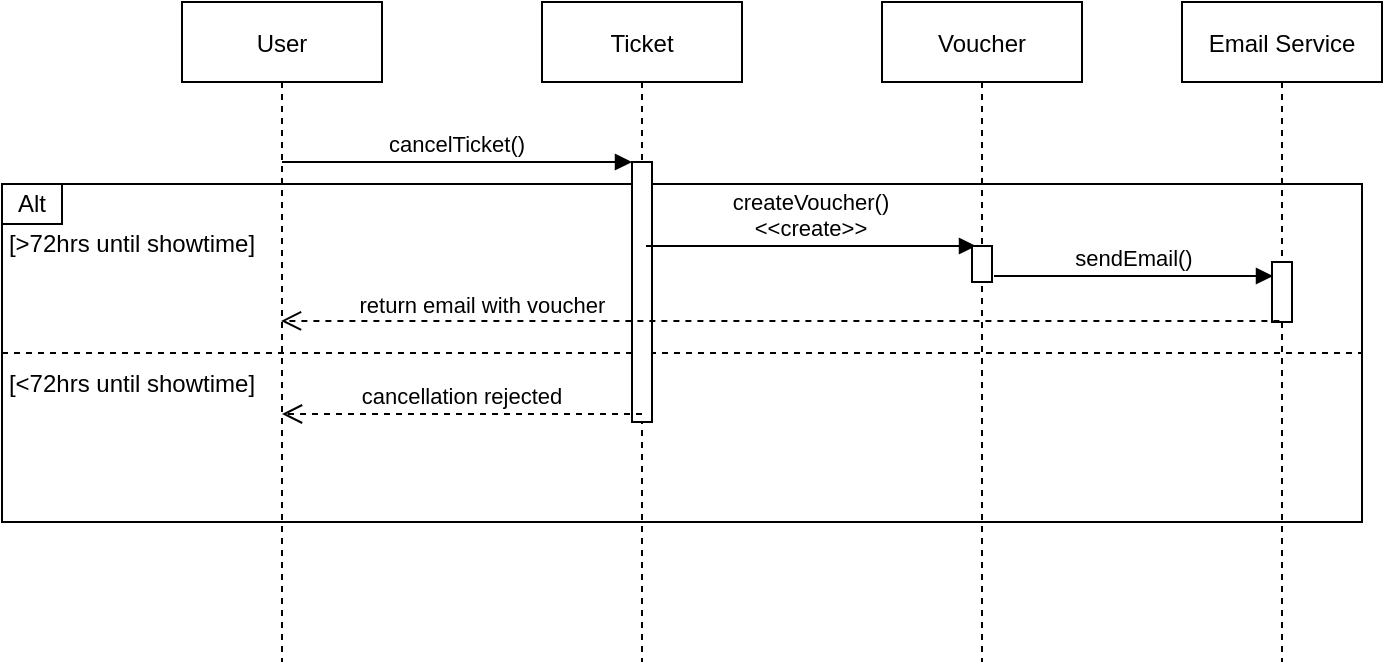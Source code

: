 <mxfile version="20.3.0" type="device"><diagram id="kgpKYQtTHZ0yAKxKKP6v" name="Page-1"><mxGraphModel dx="1006" dy="788" grid="1" gridSize="10" guides="1" tooltips="1" connect="1" arrows="1" fold="1" page="1" pageScale="1" pageWidth="850" pageHeight="1100" math="0" shadow="0"><root><mxCell id="0"/><mxCell id="1" parent="0"/><mxCell id="Nx-8yYZ9GbH68NqBofk0-1" value="" style="rounded=0;whiteSpace=wrap;html=1;" parent="1" vertex="1"><mxGeometry x="30" y="171" width="680" height="169" as="geometry"/></mxCell><mxCell id="Nx-8yYZ9GbH68NqBofk0-3" value="" style="endArrow=none;dashed=1;html=1;rounded=0;exitX=0;exitY=0.5;exitDx=0;exitDy=0;entryX=1;entryY=0.5;entryDx=0;entryDy=0;" parent="1" source="Nx-8yYZ9GbH68NqBofk0-1" target="Nx-8yYZ9GbH68NqBofk0-1" edge="1"><mxGeometry width="50" height="50" relative="1" as="geometry"><mxPoint x="250" y="271" as="sourcePoint"/><mxPoint x="300" y="221" as="targetPoint"/></mxGeometry></mxCell><mxCell id="Nx-8yYZ9GbH68NqBofk0-5" value="[&amp;gt;72hrs until showtime]" style="text;html=1;strokeColor=none;fillColor=none;align=center;verticalAlign=middle;whiteSpace=wrap;rounded=0;" parent="1" vertex="1"><mxGeometry x="30" y="186" width="130" height="30" as="geometry"/></mxCell><mxCell id="Nx-8yYZ9GbH68NqBofk0-6" value="Alt" style="rounded=0;whiteSpace=wrap;html=1;" parent="1" vertex="1"><mxGeometry x="30" y="171" width="30" height="20" as="geometry"/></mxCell><mxCell id="Nx-8yYZ9GbH68NqBofk0-7" value="[&amp;lt;72hrs until showtime]" style="text;html=1;strokeColor=none;fillColor=none;align=center;verticalAlign=middle;whiteSpace=wrap;rounded=0;" parent="1" vertex="1"><mxGeometry x="30" y="256" width="130" height="30" as="geometry"/></mxCell><mxCell id="3nuBFxr9cyL0pnOWT2aG-1" value="User" style="shape=umlLifeline;perimeter=lifelinePerimeter;container=1;collapsible=0;recursiveResize=0;rounded=0;shadow=0;strokeWidth=1;" parent="1" vertex="1"><mxGeometry x="120" y="80" width="100" height="330" as="geometry"/></mxCell><mxCell id="3nuBFxr9cyL0pnOWT2aG-5" value="Ticket" style="shape=umlLifeline;perimeter=lifelinePerimeter;container=1;collapsible=0;recursiveResize=0;rounded=0;shadow=0;strokeWidth=1;" parent="1" vertex="1"><mxGeometry x="300" y="80" width="100" height="330" as="geometry"/></mxCell><mxCell id="3nuBFxr9cyL0pnOWT2aG-6" value="" style="points=[];perimeter=orthogonalPerimeter;rounded=0;shadow=0;strokeWidth=1;" parent="3nuBFxr9cyL0pnOWT2aG-5" vertex="1"><mxGeometry x="45" y="80" width="10" height="130" as="geometry"/></mxCell><mxCell id="3nuBFxr9cyL0pnOWT2aG-8" value="cancelTicket()" style="verticalAlign=bottom;endArrow=block;entryX=0;entryY=0;shadow=0;strokeWidth=1;" parent="1" target="3nuBFxr9cyL0pnOWT2aG-6" edge="1"><mxGeometry relative="1" as="geometry"><mxPoint x="170" y="160" as="sourcePoint"/></mxGeometry></mxCell><mxCell id="nO5rcvhPKuNM39tEnwuu-1" value="Email Service" style="shape=umlLifeline;perimeter=lifelinePerimeter;container=1;collapsible=0;recursiveResize=0;rounded=0;shadow=0;strokeWidth=1;" parent="1" vertex="1"><mxGeometry x="620" y="80" width="100" height="330" as="geometry"/></mxCell><mxCell id="nO5rcvhPKuNM39tEnwuu-2" value="" style="points=[];perimeter=orthogonalPerimeter;rounded=0;shadow=0;strokeWidth=1;" parent="nO5rcvhPKuNM39tEnwuu-1" vertex="1"><mxGeometry x="45" y="130" width="10" height="30" as="geometry"/></mxCell><mxCell id="nO5rcvhPKuNM39tEnwuu-10" value="return email with voucher" style="verticalAlign=bottom;endArrow=open;dashed=1;endSize=8;shadow=0;strokeWidth=1;exitX=0.487;exitY=0.459;exitDx=0;exitDy=0;exitPerimeter=0;" parent="1" edge="1"><mxGeometry x="0.597" y="1" relative="1" as="geometry"><mxPoint x="169.5" y="239.47" as="targetPoint"/><mxPoint x="668.7" y="239.47" as="sourcePoint"/><mxPoint as="offset"/></mxGeometry></mxCell><mxCell id="Nx-8yYZ9GbH68NqBofk0-9" value="createVoucher()&#10;&lt;&lt;create&gt;&gt;" style="verticalAlign=bottom;endArrow=block;shadow=0;strokeWidth=1;" parent="1" edge="1"><mxGeometry relative="1" as="geometry"><mxPoint x="352" y="202" as="sourcePoint"/><mxPoint x="517" y="202" as="targetPoint"/></mxGeometry></mxCell><mxCell id="Nx-8yYZ9GbH68NqBofk0-10" value="cancellation rejected" style="verticalAlign=bottom;endArrow=open;dashed=1;endSize=8;shadow=0;strokeWidth=1;" parent="1" edge="1"><mxGeometry relative="1" as="geometry"><mxPoint x="170" y="286" as="targetPoint"/><mxPoint x="350" y="286" as="sourcePoint"/></mxGeometry></mxCell><mxCell id="9-BfBYZ3ilt8aFoVvT5D-1" value="Voucher" style="shape=umlLifeline;perimeter=lifelinePerimeter;container=1;collapsible=0;recursiveResize=0;rounded=0;shadow=0;strokeWidth=1;" parent="1" vertex="1"><mxGeometry x="470" y="80" width="100" height="330" as="geometry"/></mxCell><mxCell id="9-BfBYZ3ilt8aFoVvT5D-2" value="" style="points=[];perimeter=orthogonalPerimeter;rounded=0;shadow=0;strokeWidth=1;" parent="9-BfBYZ3ilt8aFoVvT5D-1" vertex="1"><mxGeometry x="45" y="122" width="10" height="18" as="geometry"/></mxCell><mxCell id="9-BfBYZ3ilt8aFoVvT5D-3" value="sendEmail()" style="verticalAlign=bottom;endArrow=block;shadow=0;strokeWidth=1;" parent="1" edge="1"><mxGeometry relative="1" as="geometry"><mxPoint x="526" y="217" as="sourcePoint"/><mxPoint x="665.5" y="217" as="targetPoint"/></mxGeometry></mxCell></root></mxGraphModel></diagram></mxfile>
